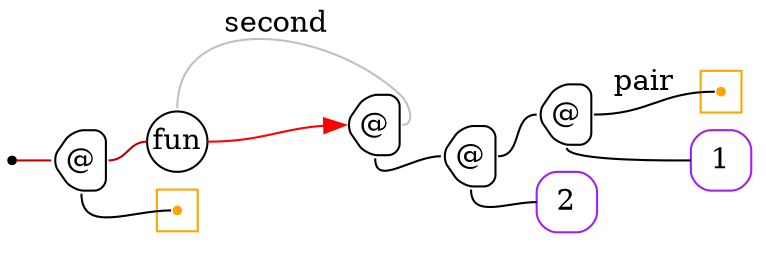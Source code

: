 digraph G {
  rankdir=LR;
  edge[arrowhead=none,arrowtail=none];
  node[fixedsize=true,shape=circle]
  size="9.201041666666667,5.219270833333334";
  labeldistance=0;
  nodesep=.175;
  ranksep=.175;

 nd1[shape=point];
 subgraph cluster_nd99 {
   graph[style=fill,color="orange"];
   ndcluster_nd99[tooltip="nd99",orientation=90,shape=point,color="orange"];
 };
 nd12[label="@",tooltip="nd12-AppGraph",style=rounded,orientation=90,shape=house,width=.4,height=.4,color="#000000"];
 subgraph cluster_nd44 {
   graph[style=fill,color="orange"];
   ndcluster_nd44[tooltip="nd44",orientation=90,shape=point,color="orange"];
 };
 nd16[label="fun",tooltip="nd16-AbsGraph",style=rounded,width=.4,height=.4,color="#000000"];
 nd17[label="@",tooltip="nd17-AppGraph",style=rounded,orientation=90,shape=house,width=.4,height=.4,color="#000000"];
 nd21[label="@",tooltip="nd21-AppGraph",style=rounded,orientation=90,shape=house,width=.4,height=.4,color="#000000"];
 nd22[label="@",tooltip="nd22-AppGraph",style=rounded,orientation=90,shape=house,width=.4,height=.4,color="#000000"];
   nd29[label="1",tooltip="nd29-ConstGraph",style=rounded,orientation=90,shape=square,width=.4,height=.4,color="purple"];
   nd36[label="2",tooltip="nd36-ConstGraph",style=rounded,orientation=90,shape=square,width=.4,height=.4,color="purple"];

  nd22->ndcluster_nd99[label="pair",tailport=e,headport=w];
  nd22->nd29[tailport=s,headport=w];
  nd21->nd22[tailport=e,headport=w];
  nd21->nd36[tailport=s,headport=w];
  nd16->nd17[dir=back,label="second",headport=e,tailport=n,color=grey,arrowhead=none,arrowtail=none];
  nd17->nd21[tailport=s,headport=w];
  nd16->nd17[tailport=e,headport=w,color=red,arrowhead=normal];
  nd12->nd16[tailport=e,headport=w,color="#b70000",arrowhead=none,arrowtail=none];
  nd12->ndcluster_nd44[tailport=s,headport=w];
  nd1->nd12[tailport=e,headport=w,color="#b70000",arrowhead=none,arrowtail=none];
}